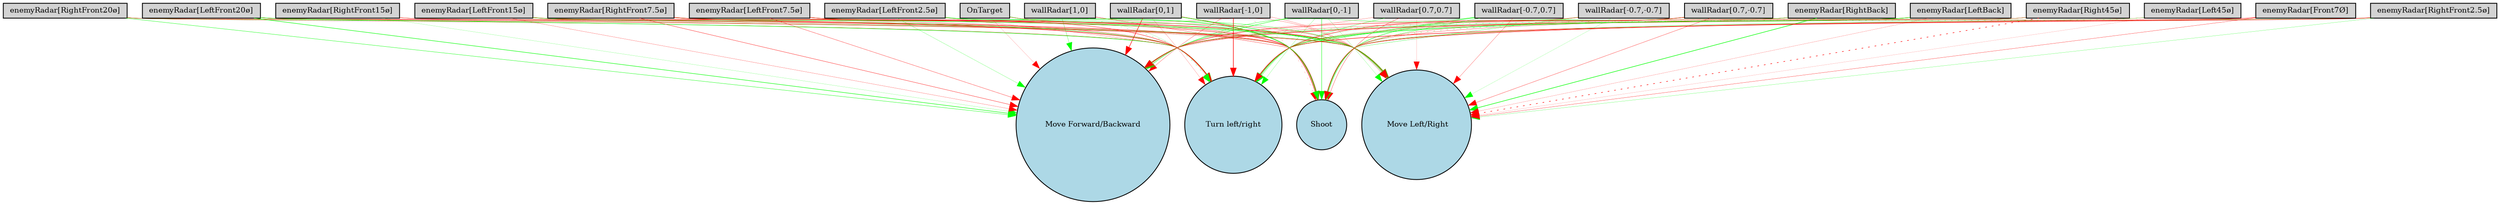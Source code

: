 digraph {
	node [fontsize=9 height=0.2 shape=circle width=0.2]
	"wallRadar[1,0]" [fillcolor=lightgray shape=box style=filled]
	"wallRadar[0,1]" [fillcolor=lightgray shape=box style=filled]
	"wallRadar[-1,0]" [fillcolor=lightgray shape=box style=filled]
	"wallRadar[0,-1]" [fillcolor=lightgray shape=box style=filled]
	"wallRadar[0.7,0.7]" [fillcolor=lightgray shape=box style=filled]
	"wallRadar[-0.7,0.7]" [fillcolor=lightgray shape=box style=filled]
	"wallRadar[-0.7,-0.7]" [fillcolor=lightgray shape=box style=filled]
	"wallRadar[0.7,-0.7]" [fillcolor=lightgray shape=box style=filled]
	"enemyRadar[RightBack]" [fillcolor=lightgray shape=box style=filled]
	"enemyRadar[LeftBack]" [fillcolor=lightgray shape=box style=filled]
	"enemyRadar[Right45ø]" [fillcolor=lightgray shape=box style=filled]
	"enemyRadar[Left45ø]" [fillcolor=lightgray shape=box style=filled]
	"enemyRadar[RightFront20ø]" [fillcolor=lightgray shape=box style=filled]
	"enemyRadar[LeftFront20ø]" [fillcolor=lightgray shape=box style=filled]
	"enemyRadar[RightFront15ø]" [fillcolor=lightgray shape=box style=filled]
	"enemyRadar[LeftFront15ø]" [fillcolor=lightgray shape=box style=filled]
	"enemyRadar[RightFront7.5ø]" [fillcolor=lightgray shape=box style=filled]
	"enemyRadar[LeftFront7.5ø]" [fillcolor=lightgray shape=box style=filled]
	"enemyRadar[RightFront2.5ø]" [fillcolor=lightgray shape=box style=filled]
	"enemyRadar[LeftFront2.5ø]" [fillcolor=lightgray shape=box style=filled]
	"enemyRadar[Front7Ø]" [fillcolor=lightgray shape=box style=filled]
	OnTarget [fillcolor=lightgray shape=box style=filled]
	Shoot [fillcolor=lightblue style=filled]
	"Move Forward/Backward" [fillcolor=lightblue style=filled]
	" Move Left/Right" [fillcolor=lightblue style=filled]
	"Turn left/right" [fillcolor=lightblue style=filled]
	"wallRadar[1,0]" -> Shoot [color=red penwidth=0.29298991569120914 style=solid]
	"wallRadar[1,0]" -> "Move Forward/Backward" [color=green penwidth=0.2565300156601805 style=solid]
	"wallRadar[1,0]" -> " Move Left/Right" [color=red penwidth=0.21191456795221275 style=solid]
	"wallRadar[1,0]" -> "Turn left/right" [color=green penwidth=0.18463058556960005 style=dotted]
	"wallRadar[0,1]" -> Shoot [color=red penwidth=0.527996952128444 style=solid]
	"wallRadar[0,1]" -> "Move Forward/Backward" [color=red penwidth=0.5983755464297864 style=solid]
	"wallRadar[0,1]" -> " Move Left/Right" [color=green penwidth=0.5397849058682013 style=solid]
	"wallRadar[0,1]" -> "Turn left/right" [color=red penwidth=0.15502826400241343 style=solid]
	"wallRadar[-1,0]" -> Shoot [color=red penwidth=0.13854458547543613 style=dotted]
	"wallRadar[-1,0]" -> "Move Forward/Backward" [color=red penwidth=0.23361010788325395 style=solid]
	"wallRadar[-1,0]" -> " Move Left/Right" [color=red penwidth=0.20956263797813937 style=solid]
	"wallRadar[-1,0]" -> "Turn left/right" [color=red penwidth=0.6868660346961196 style=solid]
	"wallRadar[0,-1]" -> Shoot [color=green penwidth=0.4411649601479224 style=solid]
	"wallRadar[0,-1]" -> "Move Forward/Backward" [color=green penwidth=0.43530473531825176 style=solid]
	"wallRadar[0,-1]" -> " Move Left/Right" [color=green penwidth=0.15134472625948453 style=solid]
	"wallRadar[0,-1]" -> "Turn left/right" [color=green penwidth=0.1707054175285922 style=solid]
	"wallRadar[0.7,0.7]" -> Shoot [color=red penwidth=0.28020071899786037 style=solid]
	"wallRadar[0.7,0.7]" -> "Move Forward/Backward" [color=red penwidth=0.1935854025354971 style=solid]
	"wallRadar[0.7,0.7]" -> " Move Left/Right" [color=red penwidth=0.11896389996256265 style=solid]
	"wallRadar[0.7,0.7]" -> "Turn left/right" [color=green penwidth=0.29321527471132547 style=solid]
	"wallRadar[-0.7,0.7]" -> Shoot [color=green penwidth=0.30145085958474915 style=solid]
	"wallRadar[-0.7,0.7]" -> "Move Forward/Backward" [color=green penwidth=0.3209138400332411 style=solid]
	"wallRadar[-0.7,0.7]" -> " Move Left/Right" [color=red penwidth=0.2230711902531548 style=solid]
	"wallRadar[-0.7,0.7]" -> "Turn left/right" [color=green penwidth=0.5165902934139172 style=solid]
	"wallRadar[-0.7,-0.7]" -> Shoot [color=green penwidth=0.25732715813280516 style=solid]
	"wallRadar[-0.7,-0.7]" -> "Move Forward/Backward" [color=red penwidth=0.4561950399374234 style=solid]
	"wallRadar[-0.7,-0.7]" -> " Move Left/Right" [color=green penwidth=0.12526049480498014 style=solid]
	"wallRadar[-0.7,-0.7]" -> "Turn left/right" [color=green penwidth=0.10091633782649348 style=solid]
	"wallRadar[0.7,-0.7]" -> Shoot [color=green penwidth=0.4655331404012607 style=solid]
	"wallRadar[0.7,-0.7]" -> "Move Forward/Backward" [color=red penwidth=0.11602705134442313 style=solid]
	"wallRadar[0.7,-0.7]" -> " Move Left/Right" [color=red penwidth=0.2794989428058312 style=solid]
	"wallRadar[0.7,-0.7]" -> "Turn left/right" [color=red penwidth=0.47212352213882824 style=solid]
	"enemyRadar[RightBack]" -> Shoot [color=red penwidth=0.271783707844355 style=solid]
	"enemyRadar[RightBack]" -> "Move Forward/Backward" [color=red penwidth=0.1764617840090241 style=solid]
	"enemyRadar[RightBack]" -> " Move Left/Right" [color=green penwidth=0.6200046936282498 style=solid]
	"enemyRadar[RightBack]" -> "Turn left/right" [color=green penwidth=0.2807221181477133 style=solid]
	"enemyRadar[LeftBack]" -> Shoot [color=green penwidth=0.22904347492979563 style=dotted]
	"enemyRadar[LeftBack]" -> "Move Forward/Backward" [color=red penwidth=0.49589133049901424 style=solid]
	"enemyRadar[LeftBack]" -> " Move Left/Right" [color=red penwidth=0.1497871472999493 style=solid]
	"enemyRadar[LeftBack]" -> "Turn left/right" [color=green penwidth=0.5344236007199996 style=solid]
	"enemyRadar[Right45ø]" -> Shoot [color=red penwidth=0.2493690957620691 style=solid]
	"enemyRadar[Right45ø]" -> "Move Forward/Backward" [color=green penwidth=0.26198770475311794 style=solid]
	"enemyRadar[Right45ø]" -> " Move Left/Right" [color=red penwidth=0.6127792760678396 style=dotted]
	"enemyRadar[Right45ø]" -> "Turn left/right" [color=red penwidth=0.24450291835964835 style=solid]
	"enemyRadar[Left45ø]" -> Shoot [color=red penwidth=0.22197069551369097 style=solid]
	"enemyRadar[Left45ø]" -> "Move Forward/Backward" [color=green penwidth=0.18484119526672643 style=dotted]
	"enemyRadar[Left45ø]" -> " Move Left/Right" [color=red penwidth=0.10467500650764988 style=solid]
	"enemyRadar[Left45ø]" -> "Turn left/right" [color=green penwidth=0.16396017990258602 style=solid]
	"enemyRadar[RightFront20ø]" -> Shoot [color=red penwidth=0.4420483640578885 style=solid]
	"enemyRadar[RightFront20ø]" -> "Move Forward/Backward" [color=green penwidth=0.3769830077872359 style=solid]
	"enemyRadar[RightFront20ø]" -> " Move Left/Right" [color=green penwidth=0.34309931586865217 style=solid]
	"enemyRadar[RightFront20ø]" -> "Turn left/right" [color=red penwidth=0.24259057284528612 style=solid]
	"enemyRadar[LeftFront20ø]" -> Shoot [color=red penwidth=0.3120053254978499 style=solid]
	"enemyRadar[LeftFront20ø]" -> "Move Forward/Backward" [color=green penwidth=0.5442412515034226 style=solid]
	"enemyRadar[LeftFront20ø]" -> " Move Left/Right" [color=red penwidth=0.36116816518487704 style=solid]
	"enemyRadar[LeftFront20ø]" -> "Turn left/right" [color=green penwidth=0.5232604838876787 style=solid]
	"enemyRadar[RightFront15ø]" -> Shoot [color=green penwidth=0.1222066432507174 style=solid]
	"enemyRadar[RightFront15ø]" -> "Move Forward/Backward" [color=green penwidth=0.14629801443279836 style=solid]
	"enemyRadar[RightFront15ø]" -> " Move Left/Right" [color=red penwidth=0.1858751623277072 style=solid]
	"enemyRadar[RightFront15ø]" -> "Turn left/right" [color=red penwidth=0.32349553250540997 style=solid]
	"enemyRadar[LeftFront15ø]" -> Shoot [color=red penwidth=0.2034253151309458 style=solid]
	"enemyRadar[LeftFront15ø]" -> "Move Forward/Backward" [color=red penwidth=0.19650037692360262 style=solid]
	"enemyRadar[LeftFront15ø]" -> " Move Left/Right" [color=red penwidth=0.6555732396628411 style=solid]
	"enemyRadar[LeftFront15ø]" -> "Turn left/right" [color=green penwidth=0.40367824284473275 style=solid]
	"enemyRadar[RightFront7.5ø]" -> Shoot [color=red penwidth=0.31682050042133875 style=solid]
	"enemyRadar[RightFront7.5ø]" -> "Move Forward/Backward" [color=red penwidth=0.35485901815863463 style=solid]
	"enemyRadar[RightFront7.5ø]" -> " Move Left/Right" [color=green penwidth=0.5312973790152223 style=solid]
	"enemyRadar[RightFront7.5ø]" -> "Turn left/right" [color=red penwidth=0.5978450999240438 style=solid]
	"enemyRadar[LeftFront7.5ø]" -> Shoot [color=red penwidth=0.4618975492704821 style=solid]
	"enemyRadar[LeftFront7.5ø]" -> "Move Forward/Backward" [color=red penwidth=0.2938953729418368 style=solid]
	"enemyRadar[LeftFront7.5ø]" -> " Move Left/Right" [color=green penwidth=0.25909888583358687 style=solid]
	"enemyRadar[LeftFront7.5ø]" -> "Turn left/right" [color=red penwidth=0.4093481875517794 style=solid]
	"enemyRadar[RightFront2.5ø]" -> Shoot [color=green penwidth=0.3432498726068757 style=solid]
	"enemyRadar[RightFront2.5ø]" -> " Move Left/Right" [color=green penwidth=0.2017400809822032 style=solid]
	"enemyRadar[RightFront2.5ø]" -> "Turn left/right" [color=red penwidth=0.5567123970361172 style=solid]
	"enemyRadar[LeftFront2.5ø]" -> Shoot [color=green penwidth=0.5326207166221141 style=solid]
	"enemyRadar[LeftFront2.5ø]" -> "Move Forward/Backward" [color=green penwidth=0.19264539244590445 style=solid]
	"enemyRadar[LeftFront2.5ø]" -> " Move Left/Right" [color=green penwidth=0.3342645103061561 style=solid]
	"enemyRadar[LeftFront2.5ø]" -> "Turn left/right" [color=red penwidth=0.21444084990233514 style=solid]
	"enemyRadar[Front7Ø]" -> Shoot [color=red penwidth=0.4523371966319747 style=solid]
	"enemyRadar[Front7Ø]" -> "Move Forward/Backward" [color=red penwidth=0.24113907256437703 style=solid]
	"enemyRadar[Front7Ø]" -> " Move Left/Right" [color=red penwidth=0.2716817321793612 style=solid]
	OnTarget -> Shoot [color=green penwidth=0.42924666843973747 style=solid]
	OnTarget -> "Move Forward/Backward" [color=red penwidth=0.12194778250008956 style=solid]
	OnTarget -> " Move Left/Right" [color=red penwidth=0.29676228030385077 style=solid]
	OnTarget -> "Turn left/right" [color=green penwidth=0.12501359893068892 style=solid]
}
